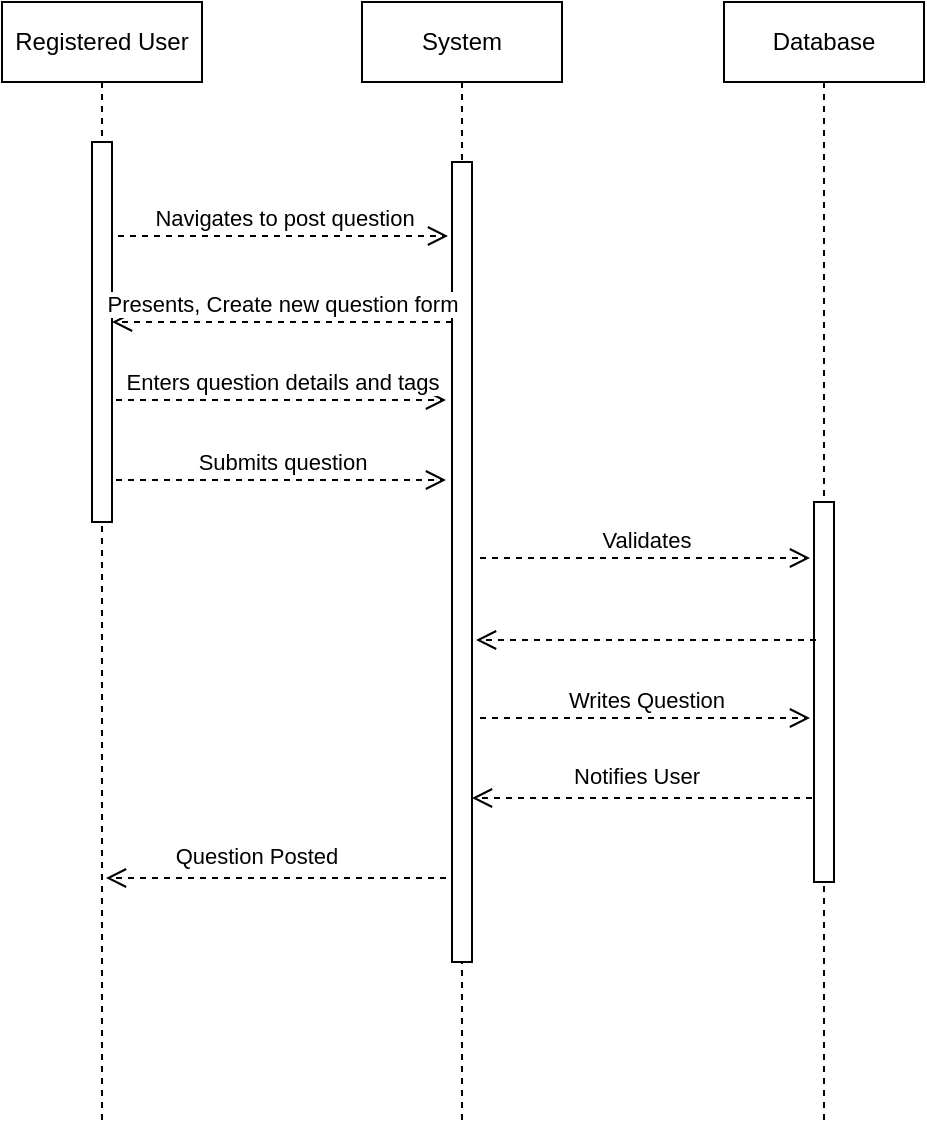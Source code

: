<mxfile version="24.4.4" type="google">
  <diagram name="Page-1" id="2YBvvXClWsGukQMizWep">
    <mxGraphModel grid="1" page="1" gridSize="10" guides="1" tooltips="1" connect="1" arrows="1" fold="1" pageScale="1" pageWidth="850" pageHeight="1100" math="0" shadow="0">
      <root>
        <mxCell id="0" />
        <mxCell id="1" parent="0" />
        <mxCell id="aM9ryv3xv72pqoxQDRHE-1" value="Registered User" style="shape=umlLifeline;perimeter=lifelinePerimeter;whiteSpace=wrap;html=1;container=0;dropTarget=0;collapsible=0;recursiveResize=0;outlineConnect=0;portConstraint=eastwest;newEdgeStyle={&quot;edgeStyle&quot;:&quot;elbowEdgeStyle&quot;,&quot;elbow&quot;:&quot;vertical&quot;,&quot;curved&quot;:0,&quot;rounded&quot;:0};" vertex="1" parent="1">
          <mxGeometry x="98" y="40" width="100" height="560" as="geometry" />
        </mxCell>
        <mxCell id="aM9ryv3xv72pqoxQDRHE-2" value="" style="html=1;points=[];perimeter=orthogonalPerimeter;outlineConnect=0;targetShapes=umlLifeline;portConstraint=eastwest;newEdgeStyle={&quot;edgeStyle&quot;:&quot;elbowEdgeStyle&quot;,&quot;elbow&quot;:&quot;vertical&quot;,&quot;curved&quot;:0,&quot;rounded&quot;:0};" vertex="1" parent="aM9ryv3xv72pqoxQDRHE-1">
          <mxGeometry x="45" y="70" width="10" height="190" as="geometry" />
        </mxCell>
        <mxCell id="aM9ryv3xv72pqoxQDRHE-5" value="System" style="shape=umlLifeline;perimeter=lifelinePerimeter;whiteSpace=wrap;html=1;container=0;dropTarget=0;collapsible=0;recursiveResize=0;outlineConnect=0;portConstraint=eastwest;newEdgeStyle={&quot;edgeStyle&quot;:&quot;elbowEdgeStyle&quot;,&quot;elbow&quot;:&quot;vertical&quot;,&quot;curved&quot;:0,&quot;rounded&quot;:0};" vertex="1" parent="1">
          <mxGeometry x="278" y="40" width="100" height="560" as="geometry" />
        </mxCell>
        <mxCell id="aM9ryv3xv72pqoxQDRHE-6" value="" style="html=1;points=[];perimeter=orthogonalPerimeter;outlineConnect=0;targetShapes=umlLifeline;portConstraint=eastwest;newEdgeStyle={&quot;edgeStyle&quot;:&quot;elbowEdgeStyle&quot;,&quot;elbow&quot;:&quot;vertical&quot;,&quot;curved&quot;:0,&quot;rounded&quot;:0};" vertex="1" parent="aM9ryv3xv72pqoxQDRHE-5">
          <mxGeometry x="45" y="80" width="10" height="400" as="geometry" />
        </mxCell>
        <mxCell id="aM9ryv3xv72pqoxQDRHE-8" value="Presents, Create new question form" style="html=1;verticalAlign=bottom;endArrow=open;dashed=1;endSize=8;edgeStyle=elbowEdgeStyle;elbow=vertical;curved=0;rounded=0;" edge="1" parent="1">
          <mxGeometry relative="1" as="geometry">
            <mxPoint x="153" y="200" as="targetPoint" />
            <Array as="points">
              <mxPoint x="248" y="200" />
            </Array>
            <mxPoint x="323" y="200" as="sourcePoint" />
          </mxGeometry>
        </mxCell>
        <mxCell id="aM9ryv3xv72pqoxQDRHE-10" value="Navigates to post question" style="html=1;verticalAlign=bottom;endArrow=open;dashed=1;endSize=8;edgeStyle=elbowEdgeStyle;elbow=vertical;curved=0;rounded=0;" edge="1" parent="1">
          <mxGeometry relative="1" as="geometry">
            <mxPoint x="321" y="157" as="targetPoint" />
            <Array as="points">
              <mxPoint x="236" y="157" />
            </Array>
            <mxPoint x="156" y="157" as="sourcePoint" />
          </mxGeometry>
        </mxCell>
        <mxCell id="wd2pgL3NjE_r0jOhSGkw-1" value="Database" style="shape=umlLifeline;perimeter=lifelinePerimeter;whiteSpace=wrap;html=1;container=0;dropTarget=0;collapsible=0;recursiveResize=0;outlineConnect=0;portConstraint=eastwest;newEdgeStyle={&quot;edgeStyle&quot;:&quot;elbowEdgeStyle&quot;,&quot;elbow&quot;:&quot;vertical&quot;,&quot;curved&quot;:0,&quot;rounded&quot;:0};" vertex="1" parent="1">
          <mxGeometry x="459" y="40" width="100" height="560" as="geometry" />
        </mxCell>
        <mxCell id="wd2pgL3NjE_r0jOhSGkw-2" value="" style="html=1;points=[];perimeter=orthogonalPerimeter;outlineConnect=0;targetShapes=umlLifeline;portConstraint=eastwest;newEdgeStyle={&quot;edgeStyle&quot;:&quot;elbowEdgeStyle&quot;,&quot;elbow&quot;:&quot;vertical&quot;,&quot;curved&quot;:0,&quot;rounded&quot;:0};" vertex="1" parent="wd2pgL3NjE_r0jOhSGkw-1">
          <mxGeometry x="45" y="250" width="10" height="190" as="geometry" />
        </mxCell>
        <mxCell id="wd2pgL3NjE_r0jOhSGkw-3" value="Enters question details and tags" style="html=1;verticalAlign=bottom;endArrow=open;dashed=1;endSize=8;edgeStyle=elbowEdgeStyle;elbow=vertical;curved=0;rounded=0;" edge="1" parent="1">
          <mxGeometry relative="1" as="geometry">
            <mxPoint x="320" y="239" as="targetPoint" />
            <Array as="points">
              <mxPoint x="235" y="239" />
            </Array>
            <mxPoint x="155" y="239" as="sourcePoint" />
          </mxGeometry>
        </mxCell>
        <mxCell id="wd2pgL3NjE_r0jOhSGkw-4" value="Submits question" style="html=1;verticalAlign=bottom;endArrow=open;dashed=1;endSize=8;edgeStyle=elbowEdgeStyle;elbow=vertical;curved=0;rounded=0;" edge="1" parent="1">
          <mxGeometry relative="1" as="geometry">
            <mxPoint x="320" y="279" as="targetPoint" />
            <Array as="points">
              <mxPoint x="235" y="279" />
            </Array>
            <mxPoint x="155" y="279" as="sourcePoint" />
          </mxGeometry>
        </mxCell>
        <mxCell id="wd2pgL3NjE_r0jOhSGkw-5" value="Validates" style="html=1;verticalAlign=bottom;endArrow=open;dashed=1;endSize=8;edgeStyle=elbowEdgeStyle;elbow=vertical;curved=0;rounded=0;" edge="1" parent="1">
          <mxGeometry relative="1" as="geometry">
            <mxPoint x="502" y="318" as="targetPoint" />
            <Array as="points">
              <mxPoint x="417" y="318" />
            </Array>
            <mxPoint x="337" y="318" as="sourcePoint" />
          </mxGeometry>
        </mxCell>
        <mxCell id="wd2pgL3NjE_r0jOhSGkw-6" value="" style="html=1;verticalAlign=bottom;endArrow=open;dashed=1;endSize=8;edgeStyle=elbowEdgeStyle;elbow=vertical;curved=0;rounded=0;" edge="1" parent="1">
          <mxGeometry relative="1" as="geometry">
            <mxPoint x="335" y="359" as="targetPoint" />
            <Array as="points">
              <mxPoint x="430" y="359" />
            </Array>
            <mxPoint x="505" y="359" as="sourcePoint" />
          </mxGeometry>
        </mxCell>
        <mxCell id="wd2pgL3NjE_r0jOhSGkw-7" value="Writes Question" style="html=1;verticalAlign=bottom;endArrow=open;dashed=1;endSize=8;edgeStyle=elbowEdgeStyle;elbow=vertical;curved=0;rounded=0;" edge="1" parent="1">
          <mxGeometry relative="1" as="geometry">
            <mxPoint x="502" y="398" as="targetPoint" />
            <Array as="points">
              <mxPoint x="417" y="398" />
            </Array>
            <mxPoint x="337" y="398" as="sourcePoint" />
          </mxGeometry>
        </mxCell>
        <mxCell id="wd2pgL3NjE_r0jOhSGkw-8" value="" style="html=1;verticalAlign=bottom;endArrow=open;dashed=1;endSize=8;edgeStyle=elbowEdgeStyle;elbow=vertical;curved=0;rounded=0;" edge="1" parent="1">
          <mxGeometry relative="1" as="geometry">
            <mxPoint x="333" y="438" as="targetPoint" />
            <Array as="points">
              <mxPoint x="428" y="438" />
            </Array>
            <mxPoint x="503" y="438" as="sourcePoint" />
          </mxGeometry>
        </mxCell>
        <mxCell id="wd2pgL3NjE_r0jOhSGkw-12" value="Notifies User" style="edgeLabel;html=1;align=center;verticalAlign=middle;resizable=0;points=[];" connectable="0" vertex="1" parent="wd2pgL3NjE_r0jOhSGkw-8">
          <mxGeometry x="0.043" y="2" relative="1" as="geometry">
            <mxPoint y="-13" as="offset" />
          </mxGeometry>
        </mxCell>
        <mxCell id="wd2pgL3NjE_r0jOhSGkw-9" value="" style="html=1;verticalAlign=bottom;endArrow=open;dashed=1;endSize=8;edgeStyle=elbowEdgeStyle;elbow=vertical;curved=0;rounded=0;" edge="1" parent="1">
          <mxGeometry relative="1" as="geometry">
            <mxPoint x="150" y="478" as="targetPoint" />
            <Array as="points">
              <mxPoint x="245" y="478" />
            </Array>
            <mxPoint x="320" y="478" as="sourcePoint" />
          </mxGeometry>
        </mxCell>
        <mxCell id="wd2pgL3NjE_r0jOhSGkw-10" value="Question Posted" style="edgeLabel;html=1;align=center;verticalAlign=middle;resizable=0;points=[];" connectable="0" vertex="1" parent="wd2pgL3NjE_r0jOhSGkw-9">
          <mxGeometry x="0.118" y="3" relative="1" as="geometry">
            <mxPoint y="-14" as="offset" />
          </mxGeometry>
        </mxCell>
      </root>
    </mxGraphModel>
  </diagram>
</mxfile>
